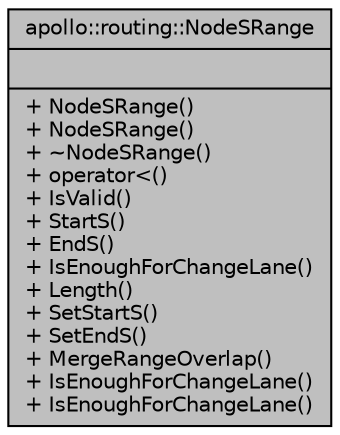 digraph "apollo::routing::NodeSRange"
{
  edge [fontname="Helvetica",fontsize="10",labelfontname="Helvetica",labelfontsize="10"];
  node [fontname="Helvetica",fontsize="10",shape=record];
  Node2 [label="{apollo::routing::NodeSRange\n||+ NodeSRange()\l+ NodeSRange()\l+ ~NodeSRange()\l+ operator\<()\l+ IsValid()\l+ StartS()\l+ EndS()\l+ IsEnoughForChangeLane()\l+ Length()\l+ SetStartS()\l+ SetEndS()\l+ MergeRangeOverlap()\l+ IsEnoughForChangeLane()\l+ IsEnoughForChangeLane()\l}",height=0.2,width=0.4,color="black", fillcolor="grey75", style="filled", fontcolor="black"];
}
